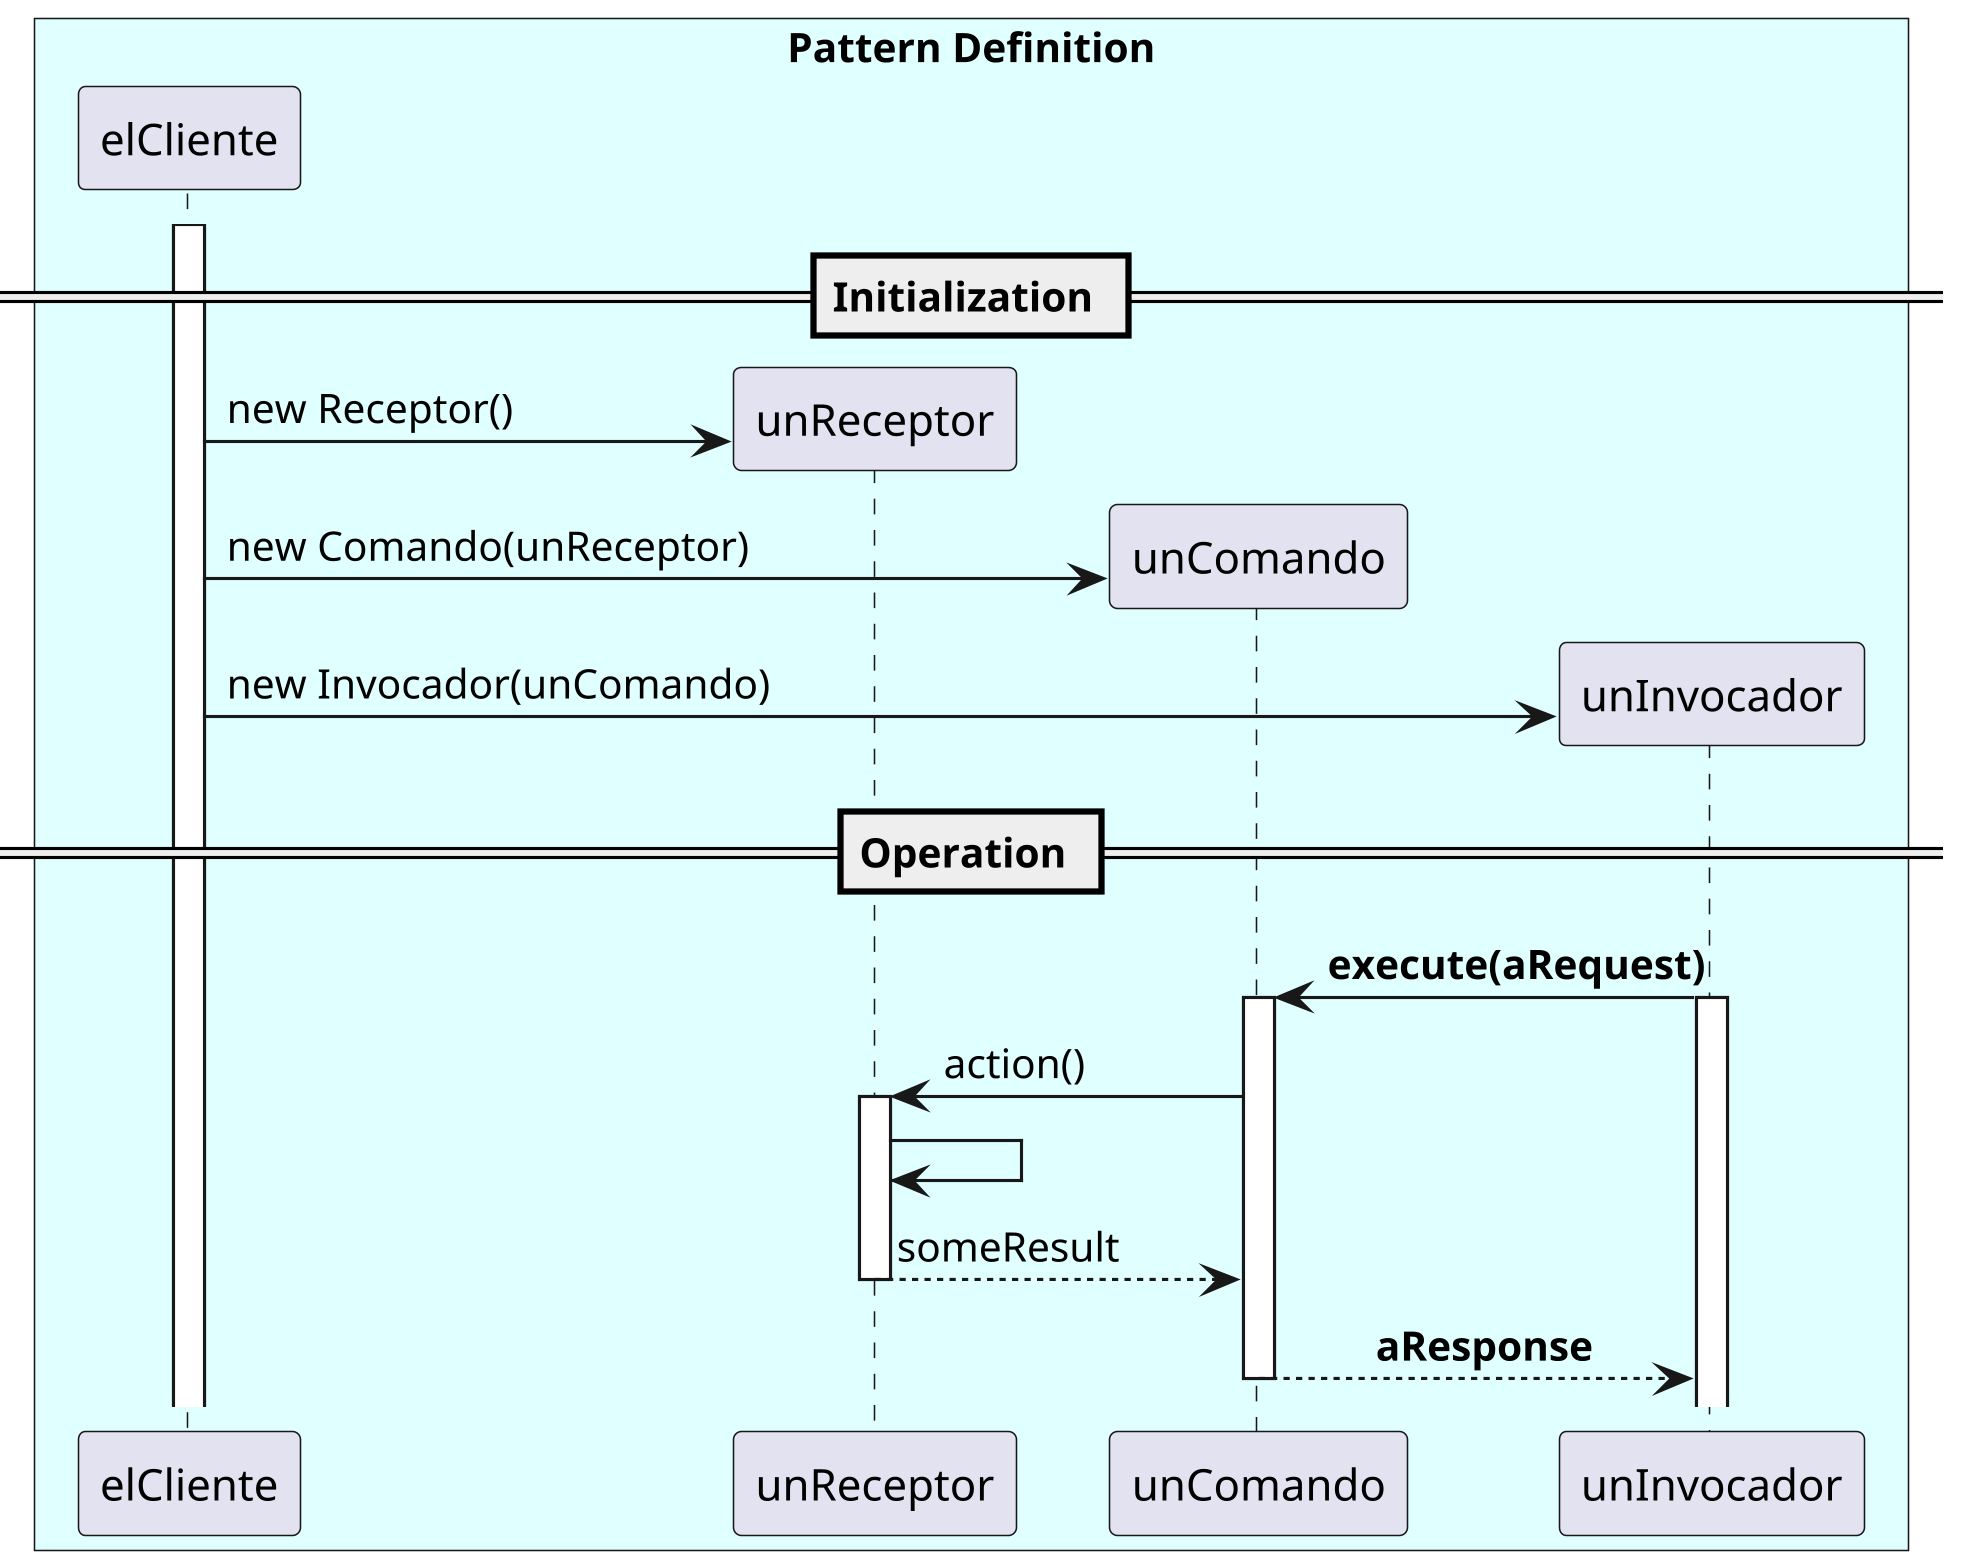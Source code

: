 @startuml SEQ_command_def_req_resp
skinparam dpi 300
'title Sequence Diagram Command Pattern
skinparam BoxPadding 10
skinparam ParticipantPadding 10

box "Pattern Definition" #LightCyan
    participant elCliente
    participant unReceptor
    participant unComando
    participant unInvocador
end box

activate elCliente 
== Initialization ==
create unReceptor
elCliente -> unReceptor: new Receptor() \t\t
create unComando
elCliente -> unComando: new Comando(unReceptor)
create unInvocador
elCliente -> unInvocador: new Invocador(unComando)
== Operation ==

unInvocador -> unComando: <b>execute(aRequest)</b>
activate unInvocador
activate unComando
unComando -> unReceptor: action()
activate unReceptor
unReceptor -> unReceptor
unReceptor --> unComando: someResult
deactivate unReceptor
unComando --> unInvocador: \t <b>aResponse</b>
deactivate unComando

@enduml